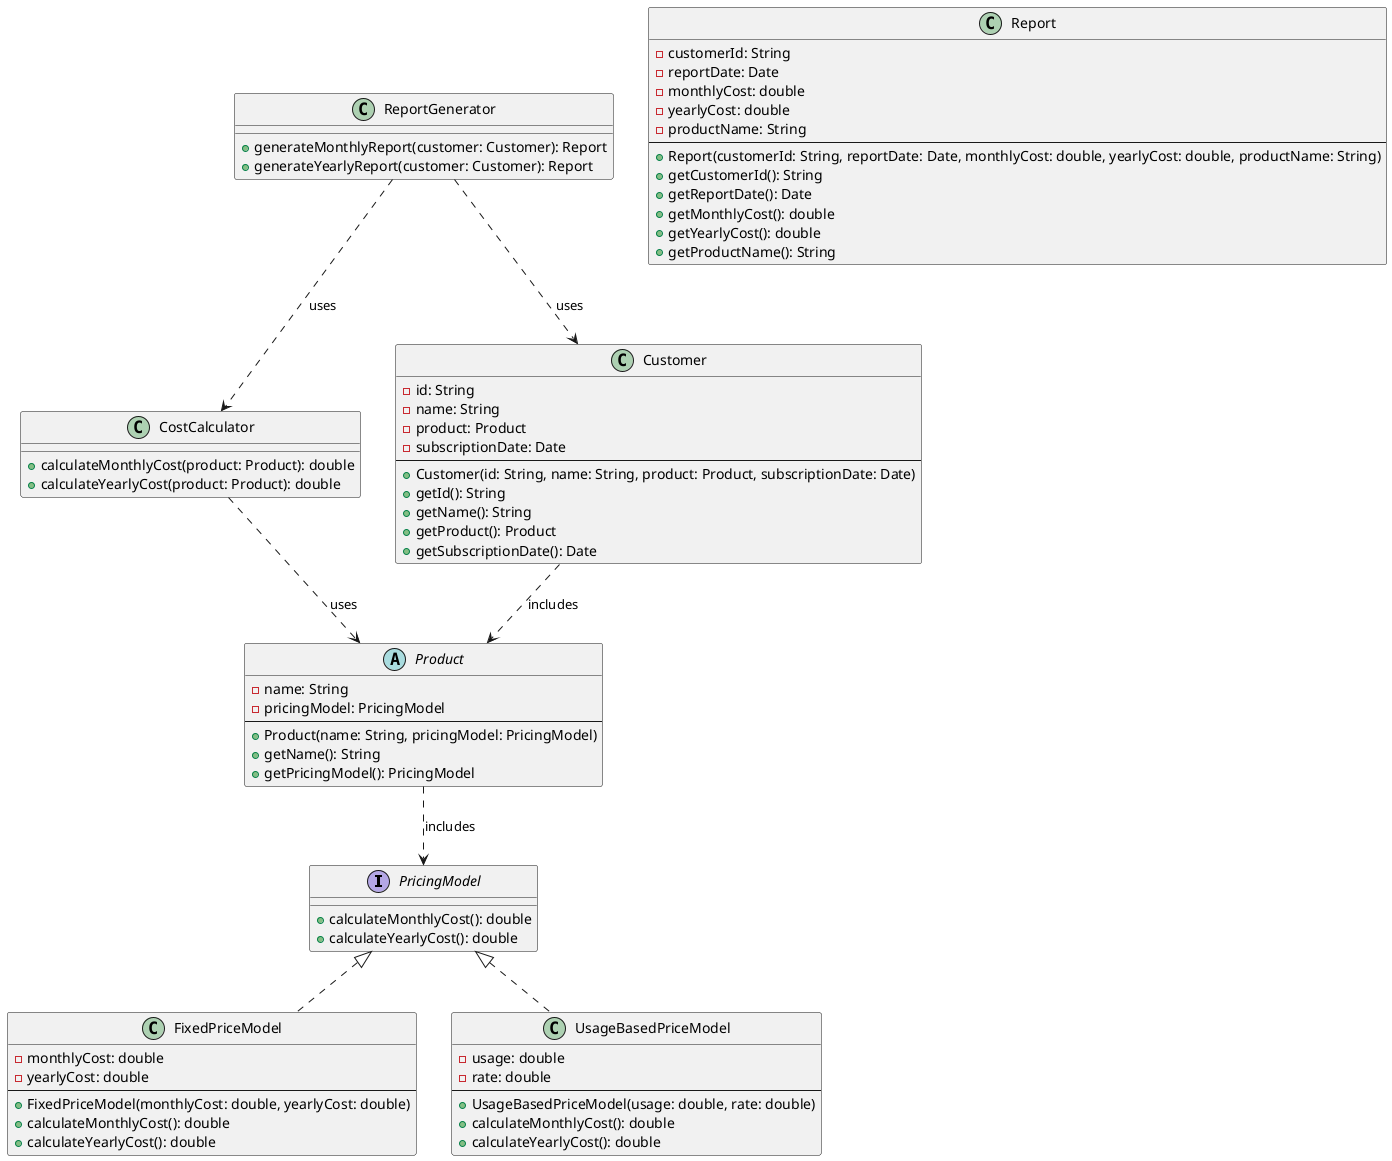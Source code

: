 @startuml
'https://plantuml.com/class-diagram

interface PricingModel {
 + calculateMonthlyCost(): double
 + calculateYearlyCost(): double
}

class FixedPriceModel implements PricingModel {
 - monthlyCost: double
 - yearlyCost: double
 --
 + FixedPriceModel(monthlyCost: double, yearlyCost: double)
 + calculateMonthlyCost(): double
 + calculateYearlyCost(): double
}

class UsageBasedPriceModel implements PricingModel {
 - usage: double
 - rate: double
 --
 + UsageBasedPriceModel(usage: double, rate: double)
 + calculateMonthlyCost(): double
 + calculateYearlyCost(): double
}

abstract class Product {
    - name: String
    - pricingModel: PricingModel
    --
    + Product(name: String, pricingModel: PricingModel)
    + getName(): String
    + getPricingModel(): PricingModel
}

class CostCalculator {
    + calculateMonthlyCost(product: Product): double
    + calculateYearlyCost(product: Product): double
}

class Customer {
    - id: String
    - name: String
    - product: Product
    - subscriptionDate: Date
    --
    + Customer(id: String, name: String, product: Product, subscriptionDate: Date)
    + getId(): String
    + getName(): String
    + getProduct(): Product
    + getSubscriptionDate(): Date
}

class Report {
    - customerId: String
    - reportDate: Date
    - monthlyCost: double
    - yearlyCost: double
    - productName: String
    --
    + Report(customerId: String, reportDate: Date, monthlyCost: double, yearlyCost: double, productName: String)
    + getCustomerId(): String
    + getReportDate(): Date
    + getMonthlyCost(): double
    + getYearlyCost(): double
    + getProductName(): String
}

class ReportGenerator {
    + generateMonthlyReport(customer: Customer): Report
    + generateYearlyReport(customer: Customer): Report
}


Product ..> PricingModel : includes
Customer ..> Product : includes
CostCalculator ..> Product : uses
ReportGenerator ..> Customer : uses
ReportGenerator ..> CostCalculator : uses

@enduml
